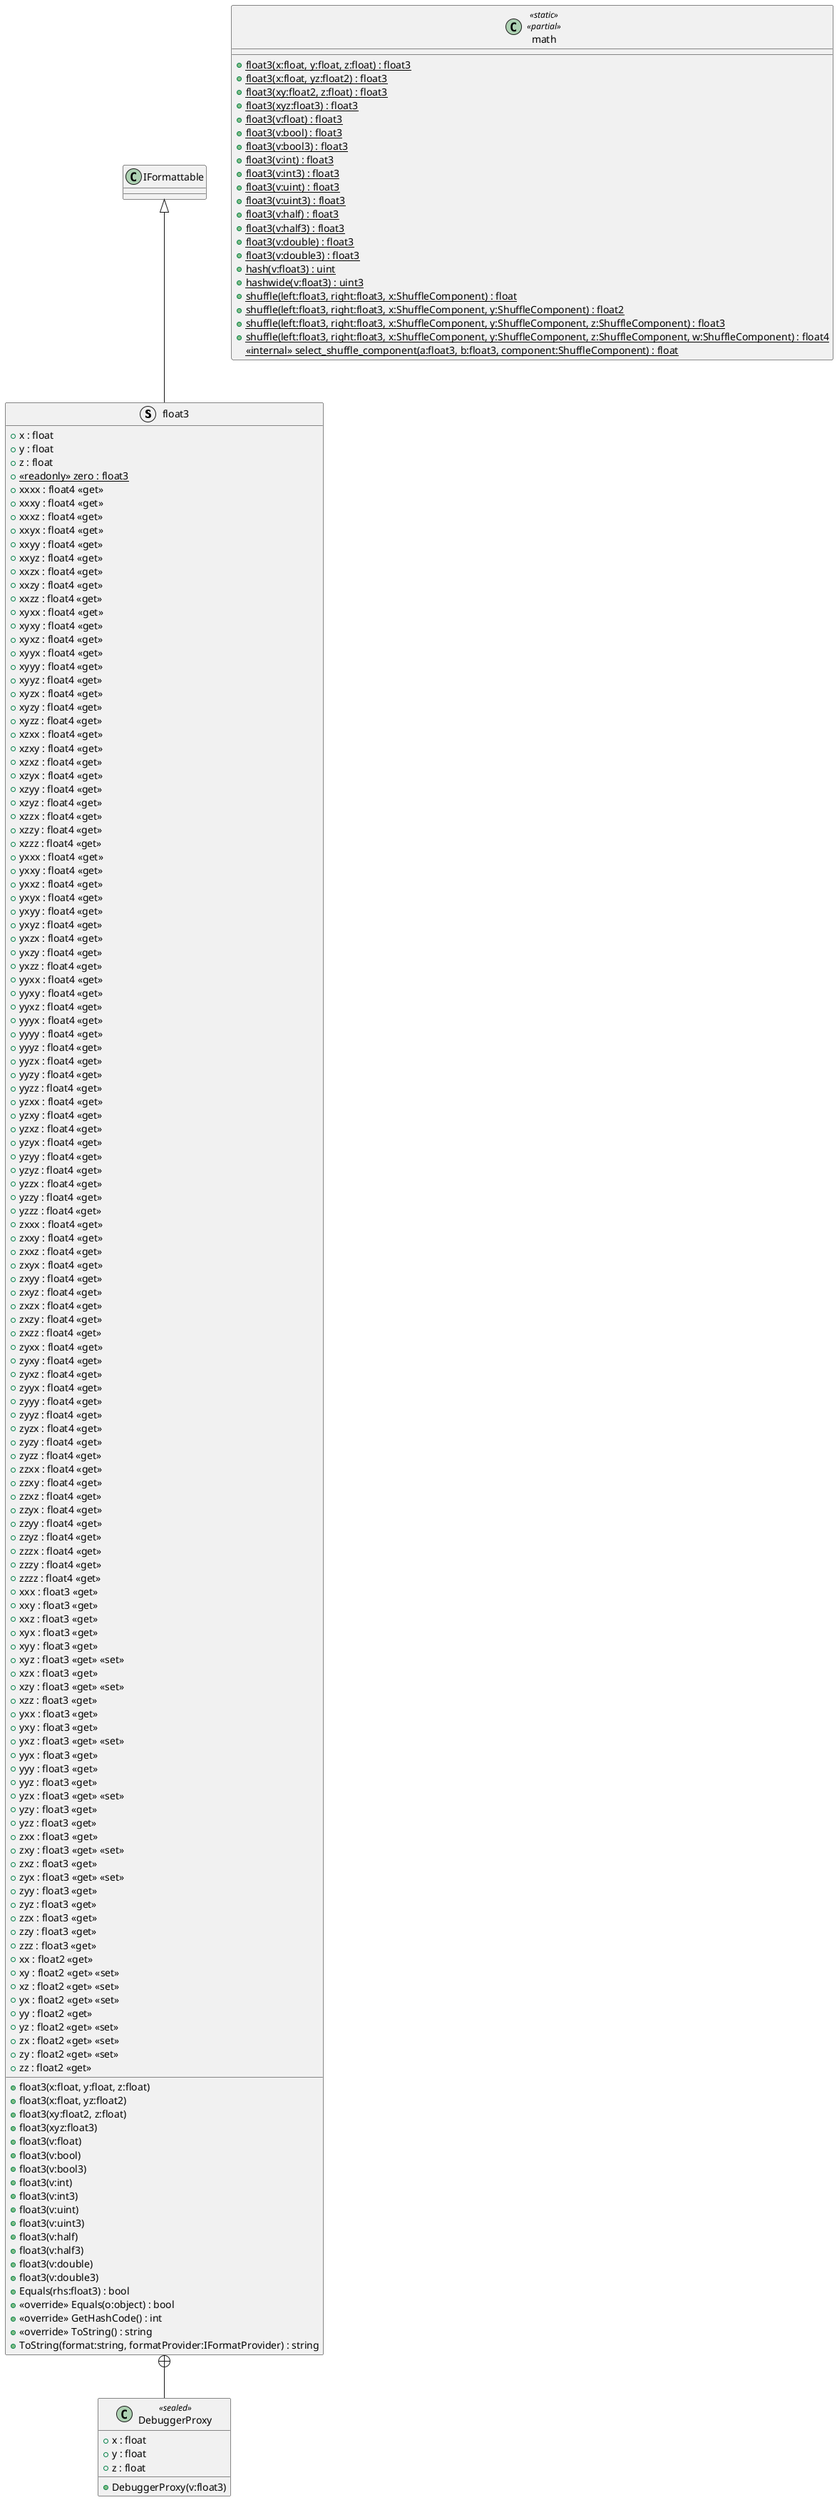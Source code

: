 @startuml
struct float3 {
    + x : float
    + y : float
    + z : float
    + {static} <<readonly>> zero : float3
    + float3(x:float, y:float, z:float)
    + float3(x:float, yz:float2)
    + float3(xy:float2, z:float)
    + float3(xyz:float3)
    + float3(v:float)
    + float3(v:bool)
    + float3(v:bool3)
    + float3(v:int)
    + float3(v:int3)
    + float3(v:uint)
    + float3(v:uint3)
    + float3(v:half)
    + float3(v:half3)
    + float3(v:double)
    + float3(v:double3)
    + xxxx : float4 <<get>>
    + xxxy : float4 <<get>>
    + xxxz : float4 <<get>>
    + xxyx : float4 <<get>>
    + xxyy : float4 <<get>>
    + xxyz : float4 <<get>>
    + xxzx : float4 <<get>>
    + xxzy : float4 <<get>>
    + xxzz : float4 <<get>>
    + xyxx : float4 <<get>>
    + xyxy : float4 <<get>>
    + xyxz : float4 <<get>>
    + xyyx : float4 <<get>>
    + xyyy : float4 <<get>>
    + xyyz : float4 <<get>>
    + xyzx : float4 <<get>>
    + xyzy : float4 <<get>>
    + xyzz : float4 <<get>>
    + xzxx : float4 <<get>>
    + xzxy : float4 <<get>>
    + xzxz : float4 <<get>>
    + xzyx : float4 <<get>>
    + xzyy : float4 <<get>>
    + xzyz : float4 <<get>>
    + xzzx : float4 <<get>>
    + xzzy : float4 <<get>>
    + xzzz : float4 <<get>>
    + yxxx : float4 <<get>>
    + yxxy : float4 <<get>>
    + yxxz : float4 <<get>>
    + yxyx : float4 <<get>>
    + yxyy : float4 <<get>>
    + yxyz : float4 <<get>>
    + yxzx : float4 <<get>>
    + yxzy : float4 <<get>>
    + yxzz : float4 <<get>>
    + yyxx : float4 <<get>>
    + yyxy : float4 <<get>>
    + yyxz : float4 <<get>>
    + yyyx : float4 <<get>>
    + yyyy : float4 <<get>>
    + yyyz : float4 <<get>>
    + yyzx : float4 <<get>>
    + yyzy : float4 <<get>>
    + yyzz : float4 <<get>>
    + yzxx : float4 <<get>>
    + yzxy : float4 <<get>>
    + yzxz : float4 <<get>>
    + yzyx : float4 <<get>>
    + yzyy : float4 <<get>>
    + yzyz : float4 <<get>>
    + yzzx : float4 <<get>>
    + yzzy : float4 <<get>>
    + yzzz : float4 <<get>>
    + zxxx : float4 <<get>>
    + zxxy : float4 <<get>>
    + zxxz : float4 <<get>>
    + zxyx : float4 <<get>>
    + zxyy : float4 <<get>>
    + zxyz : float4 <<get>>
    + zxzx : float4 <<get>>
    + zxzy : float4 <<get>>
    + zxzz : float4 <<get>>
    + zyxx : float4 <<get>>
    + zyxy : float4 <<get>>
    + zyxz : float4 <<get>>
    + zyyx : float4 <<get>>
    + zyyy : float4 <<get>>
    + zyyz : float4 <<get>>
    + zyzx : float4 <<get>>
    + zyzy : float4 <<get>>
    + zyzz : float4 <<get>>
    + zzxx : float4 <<get>>
    + zzxy : float4 <<get>>
    + zzxz : float4 <<get>>
    + zzyx : float4 <<get>>
    + zzyy : float4 <<get>>
    + zzyz : float4 <<get>>
    + zzzx : float4 <<get>>
    + zzzy : float4 <<get>>
    + zzzz : float4 <<get>>
    + xxx : float3 <<get>>
    + xxy : float3 <<get>>
    + xxz : float3 <<get>>
    + xyx : float3 <<get>>
    + xyy : float3 <<get>>
    + xyz : float3 <<get>> <<set>>
    + xzx : float3 <<get>>
    + xzy : float3 <<get>> <<set>>
    + xzz : float3 <<get>>
    + yxx : float3 <<get>>
    + yxy : float3 <<get>>
    + yxz : float3 <<get>> <<set>>
    + yyx : float3 <<get>>
    + yyy : float3 <<get>>
    + yyz : float3 <<get>>
    + yzx : float3 <<get>> <<set>>
    + yzy : float3 <<get>>
    + yzz : float3 <<get>>
    + zxx : float3 <<get>>
    + zxy : float3 <<get>> <<set>>
    + zxz : float3 <<get>>
    + zyx : float3 <<get>> <<set>>
    + zyy : float3 <<get>>
    + zyz : float3 <<get>>
    + zzx : float3 <<get>>
    + zzy : float3 <<get>>
    + zzz : float3 <<get>>
    + xx : float2 <<get>>
    + xy : float2 <<get>> <<set>>
    + xz : float2 <<get>> <<set>>
    + yx : float2 <<get>> <<set>>
    + yy : float2 <<get>>
    + yz : float2 <<get>> <<set>>
    + zx : float2 <<get>> <<set>>
    + zy : float2 <<get>> <<set>>
    + zz : float2 <<get>>
    + Equals(rhs:float3) : bool
    + <<override>> Equals(o:object) : bool
    + <<override>> GetHashCode() : int
    + <<override>> ToString() : string
    + ToString(format:string, formatProvider:IFormatProvider) : string
}
class math <<static>> <<partial>> {
    + {static} float3(x:float, y:float, z:float) : float3
    + {static} float3(x:float, yz:float2) : float3
    + {static} float3(xy:float2, z:float) : float3
    + {static} float3(xyz:float3) : float3
    + {static} float3(v:float) : float3
    + {static} float3(v:bool) : float3
    + {static} float3(v:bool3) : float3
    + {static} float3(v:int) : float3
    + {static} float3(v:int3) : float3
    + {static} float3(v:uint) : float3
    + {static} float3(v:uint3) : float3
    + {static} float3(v:half) : float3
    + {static} float3(v:half3) : float3
    + {static} float3(v:double) : float3
    + {static} float3(v:double3) : float3
    + {static} hash(v:float3) : uint
    + {static} hashwide(v:float3) : uint3
    + {static} shuffle(left:float3, right:float3, x:ShuffleComponent) : float
    + {static} shuffle(left:float3, right:float3, x:ShuffleComponent, y:ShuffleComponent) : float2
    + {static} shuffle(left:float3, right:float3, x:ShuffleComponent, y:ShuffleComponent, z:ShuffleComponent) : float3
    + {static} shuffle(left:float3, right:float3, x:ShuffleComponent, y:ShuffleComponent, z:ShuffleComponent, w:ShuffleComponent) : float4
    <<internal>> {static} select_shuffle_component(a:float3, b:float3, component:ShuffleComponent) : float
}
class DebuggerProxy <<sealed>> {
    + x : float
    + y : float
    + z : float
    + DebuggerProxy(v:float3)
}
IFormattable <|-- float3
float3 +-- DebuggerProxy
@enduml
